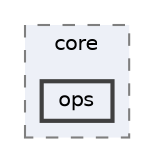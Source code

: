 digraph "env/lib/python3.12/site-packages/pandas/core/ops"
{
 // LATEX_PDF_SIZE
  bgcolor="transparent";
  edge [fontname=Helvetica,fontsize=10,labelfontname=Helvetica,labelfontsize=10];
  node [fontname=Helvetica,fontsize=10,shape=box,height=0.2,width=0.4];
  compound=true
  subgraph clusterdir_31792a3007890580b4f4b8320b76944b {
    graph [ bgcolor="#edf0f7", pencolor="grey50", label="core", fontname=Helvetica,fontsize=10 style="filled,dashed", URL="dir_31792a3007890580b4f4b8320b76944b.html",tooltip=""]
  dir_1575ac3ac061c6c4cdc9a7456e7b889d [label="ops", fillcolor="#edf0f7", color="grey25", style="filled,bold", URL="dir_1575ac3ac061c6c4cdc9a7456e7b889d.html",tooltip=""];
  }
}
